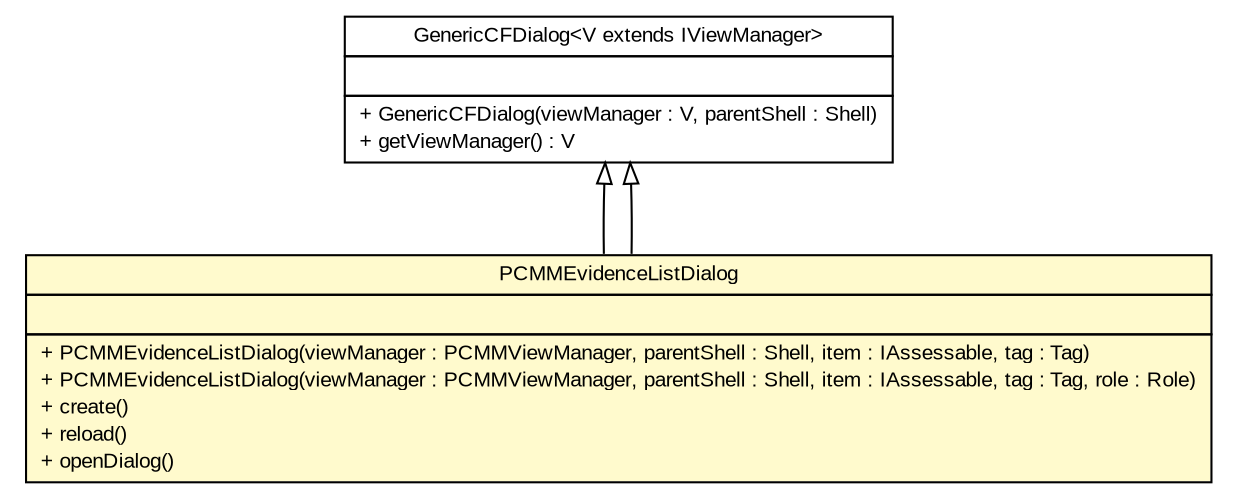 #!/usr/local/bin/dot
#
# Class diagram 
# Generated by UMLGraph version R5_6-24-gf6e263 (http://www.umlgraph.org/)
#

digraph G {
	edge [fontname="arial",fontsize=10,labelfontname="arial",labelfontsize=10];
	node [fontname="arial",fontsize=10,shape=plaintext];
	nodesep=0.25;
	ranksep=0.5;
	// gov.sandia.cf.parts.dialogs.GenericCFDialog<V extends gov.sandia.cf.parts.ui.IViewManager>
	c266281 [label=<<table title="gov.sandia.cf.parts.dialogs.GenericCFDialog" border="0" cellborder="1" cellspacing="0" cellpadding="2" port="p" href="../../dialogs/GenericCFDialog.html">
		<tr><td><table border="0" cellspacing="0" cellpadding="1">
<tr><td align="center" balign="center"> GenericCFDialog&lt;V extends IViewManager&gt; </td></tr>
		</table></td></tr>
		<tr><td><table border="0" cellspacing="0" cellpadding="1">
<tr><td align="left" balign="left">  </td></tr>
		</table></td></tr>
		<tr><td><table border="0" cellspacing="0" cellpadding="1">
<tr><td align="left" balign="left"> + GenericCFDialog(viewManager : V, parentShell : Shell) </td></tr>
<tr><td align="left" balign="left"> + getViewManager() : V </td></tr>
		</table></td></tr>
		</table>>, URL="../../dialogs/GenericCFDialog.html", fontname="arial", fontcolor="black", fontsize=10.0];
	// gov.sandia.cf.parts.ui.pcmm.PCMMEvidenceListDialog
	c266367 [label=<<table title="gov.sandia.cf.parts.ui.pcmm.PCMMEvidenceListDialog" border="0" cellborder="1" cellspacing="0" cellpadding="2" port="p" bgcolor="lemonChiffon" href="./PCMMEvidenceListDialog.html">
		<tr><td><table border="0" cellspacing="0" cellpadding="1">
<tr><td align="center" balign="center"> PCMMEvidenceListDialog </td></tr>
		</table></td></tr>
		<tr><td><table border="0" cellspacing="0" cellpadding="1">
<tr><td align="left" balign="left">  </td></tr>
		</table></td></tr>
		<tr><td><table border="0" cellspacing="0" cellpadding="1">
<tr><td align="left" balign="left"> + PCMMEvidenceListDialog(viewManager : PCMMViewManager, parentShell : Shell, item : IAssessable, tag : Tag) </td></tr>
<tr><td align="left" balign="left"> + PCMMEvidenceListDialog(viewManager : PCMMViewManager, parentShell : Shell, item : IAssessable, tag : Tag, role : Role) </td></tr>
<tr><td align="left" balign="left"> + create() </td></tr>
<tr><td align="left" balign="left"> + reload() </td></tr>
<tr><td align="left" balign="left"> + openDialog() </td></tr>
		</table></td></tr>
		</table>>, URL="./PCMMEvidenceListDialog.html", fontname="arial", fontcolor="black", fontsize=10.0];
	//gov.sandia.cf.parts.ui.pcmm.PCMMEvidenceListDialog extends gov.sandia.cf.parts.dialogs.GenericCFDialog<gov.sandia.cf.parts.ui.pcmm.PCMMViewManager>
	c266281:p -> c266367:p [dir=back,arrowtail=empty];
	//gov.sandia.cf.parts.ui.pcmm.PCMMEvidenceListDialog extends gov.sandia.cf.parts.dialogs.GenericCFDialog<gov.sandia.cf.parts.ui.pcmm.PCMMViewManager>
	c266281:p -> c266367:p [dir=back,arrowtail=empty];
}

